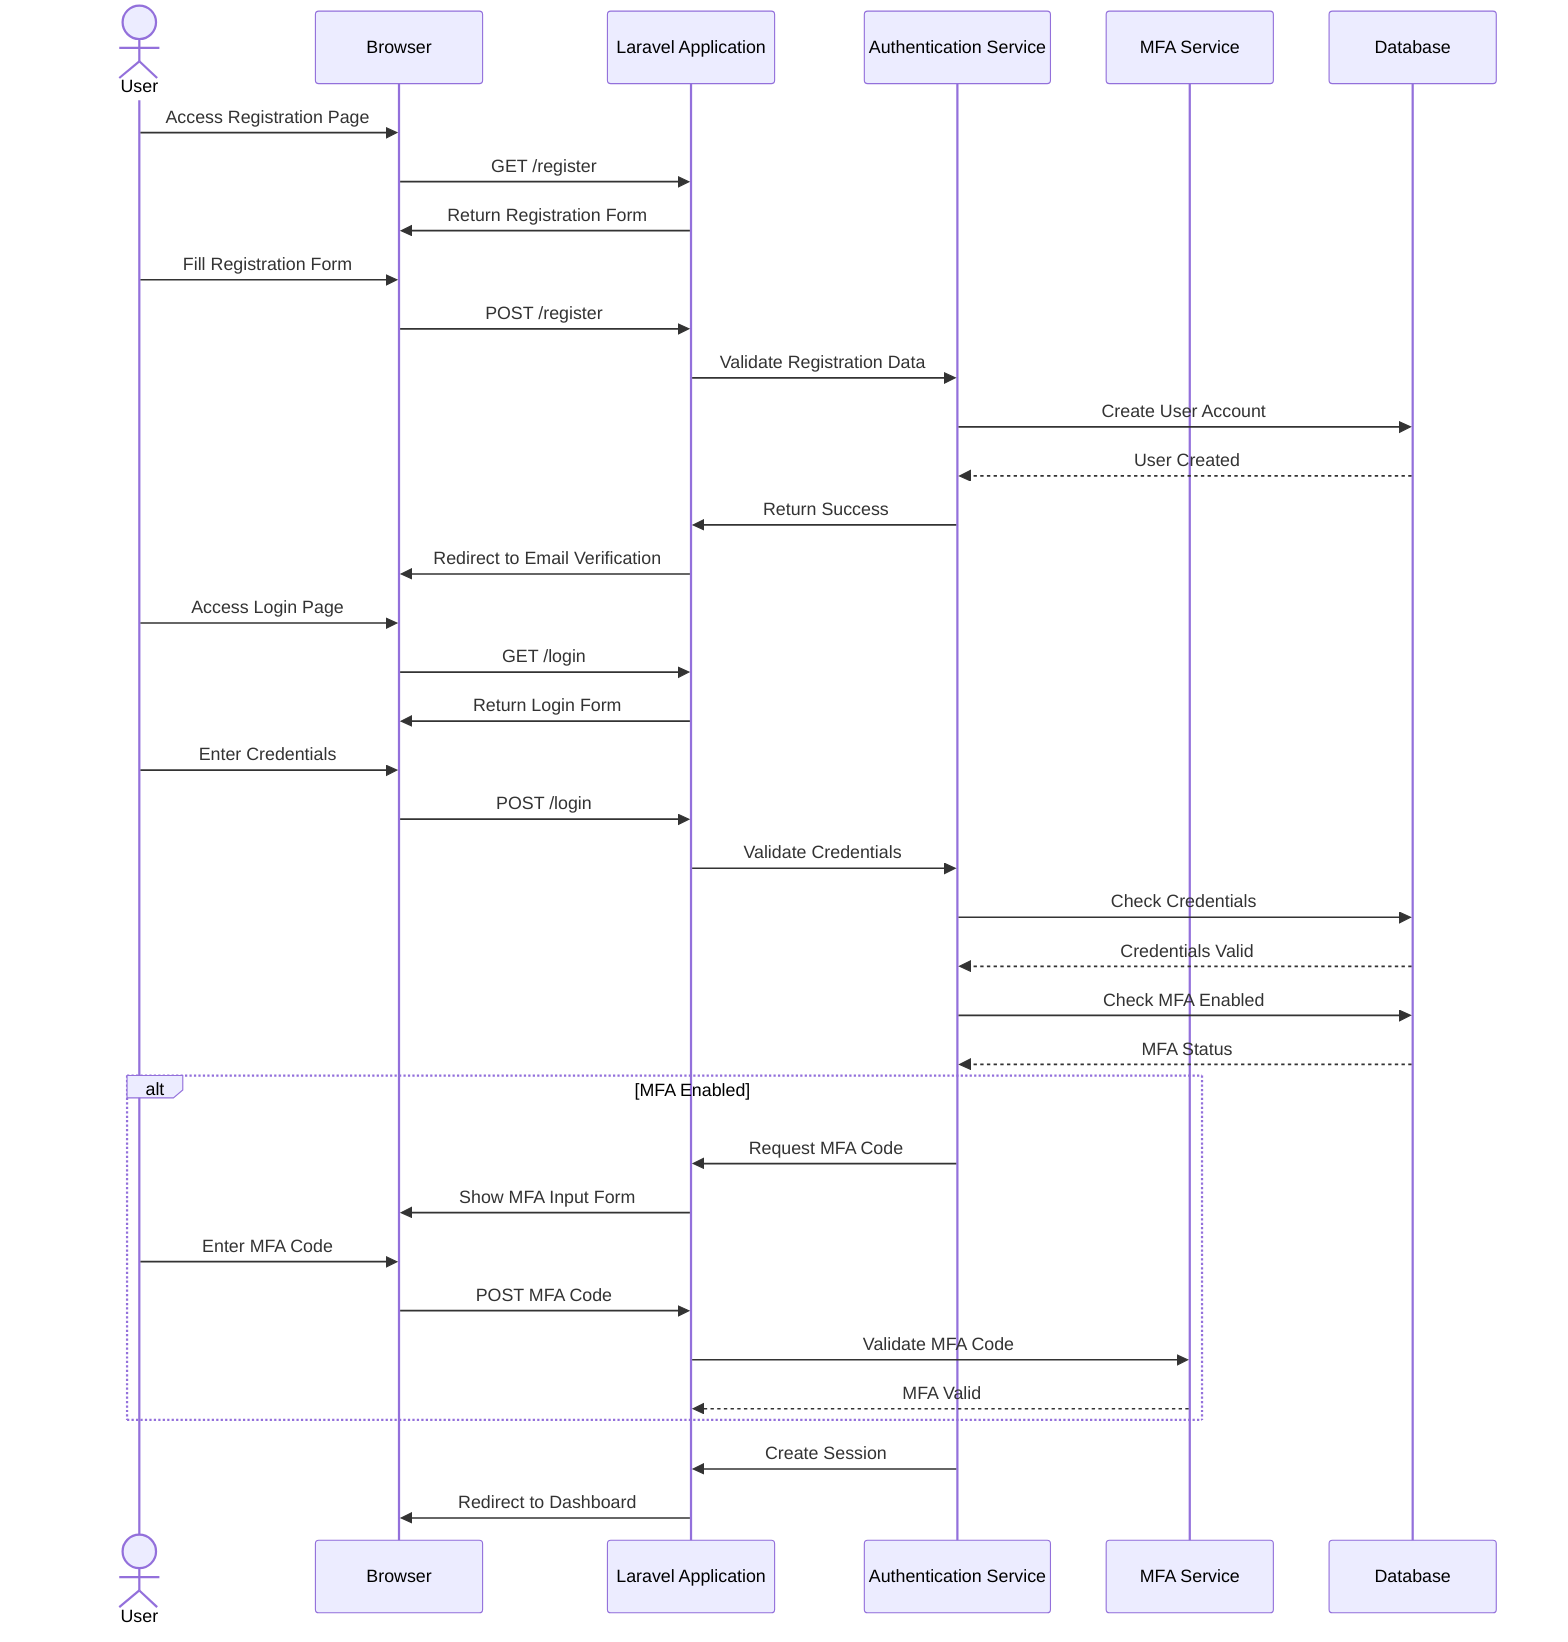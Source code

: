 %%{init: {'theme': 'default', 'themeVariables': { 'primaryColor': '#f5f5f5', 'primaryTextColor': '#333333', 'primaryBorderColor': '#cccccc', 'lineColor': '#666666', 'secondaryColor': '#f0f0f0', 'tertiaryColor': '#ffffff' }}}%%
sequenceDiagram
    actor User
    participant Browser
    participant App as Laravel Application
    participant Auth as Authentication Service
    participant MFA as MFA Service
    participant DB as Database

    %% Registration Flow
    User->>Browser: Access Registration Page
    Browser->>App: GET /register
    App->>Browser: Return Registration Form
    User->>Browser: Fill Registration Form
    Browser->>App: POST /register
    App->>Auth: Validate Registration Data
    Auth->>DB: Create User Account
    DB-->>Auth: User Created
    Auth->>App: Return Success
    App->>Browser: Redirect to Email Verification

    %% Login Flow
    User->>Browser: Access Login Page
    Browser->>App: GET /login
    App->>Browser: Return Login Form
    User->>Browser: Enter Credentials
    Browser->>App: POST /login
    App->>Auth: Validate Credentials
    Auth->>DB: Check Credentials
    DB-->>Auth: Credentials Valid
    Auth->>DB: Check MFA Enabled
    DB-->>Auth: MFA Status

    alt MFA Enabled
        Auth->>App: Request MFA Code
        App->>Browser: Show MFA Input Form
        User->>Browser: Enter MFA Code
        Browser->>App: POST MFA Code
        App->>MFA: Validate MFA Code
        MFA-->>App: MFA Valid
    end

    Auth->>App: Create Session
    App->>Browser: Redirect to Dashboard